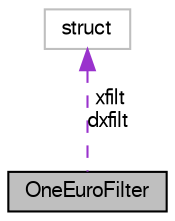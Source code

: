 digraph "OneEuroFilter"
{
  edge [fontname="FreeSans",fontsize="10",labelfontname="FreeSans",labelfontsize="10"];
  node [fontname="FreeSans",fontsize="10",shape=record];
  Node1 [label="OneEuroFilter",height=0.2,width=0.4,color="black", fillcolor="grey75", style="filled", fontcolor="black"];
  Node2 -> Node1 [dir="back",color="darkorchid3",fontsize="10",style="dashed",label=" xfilt\ndxfilt" ,fontname="FreeSans"];
  Node2 [label="struct",height=0.2,width=0.4,color="grey75", fillcolor="white", style="filled"];
}
